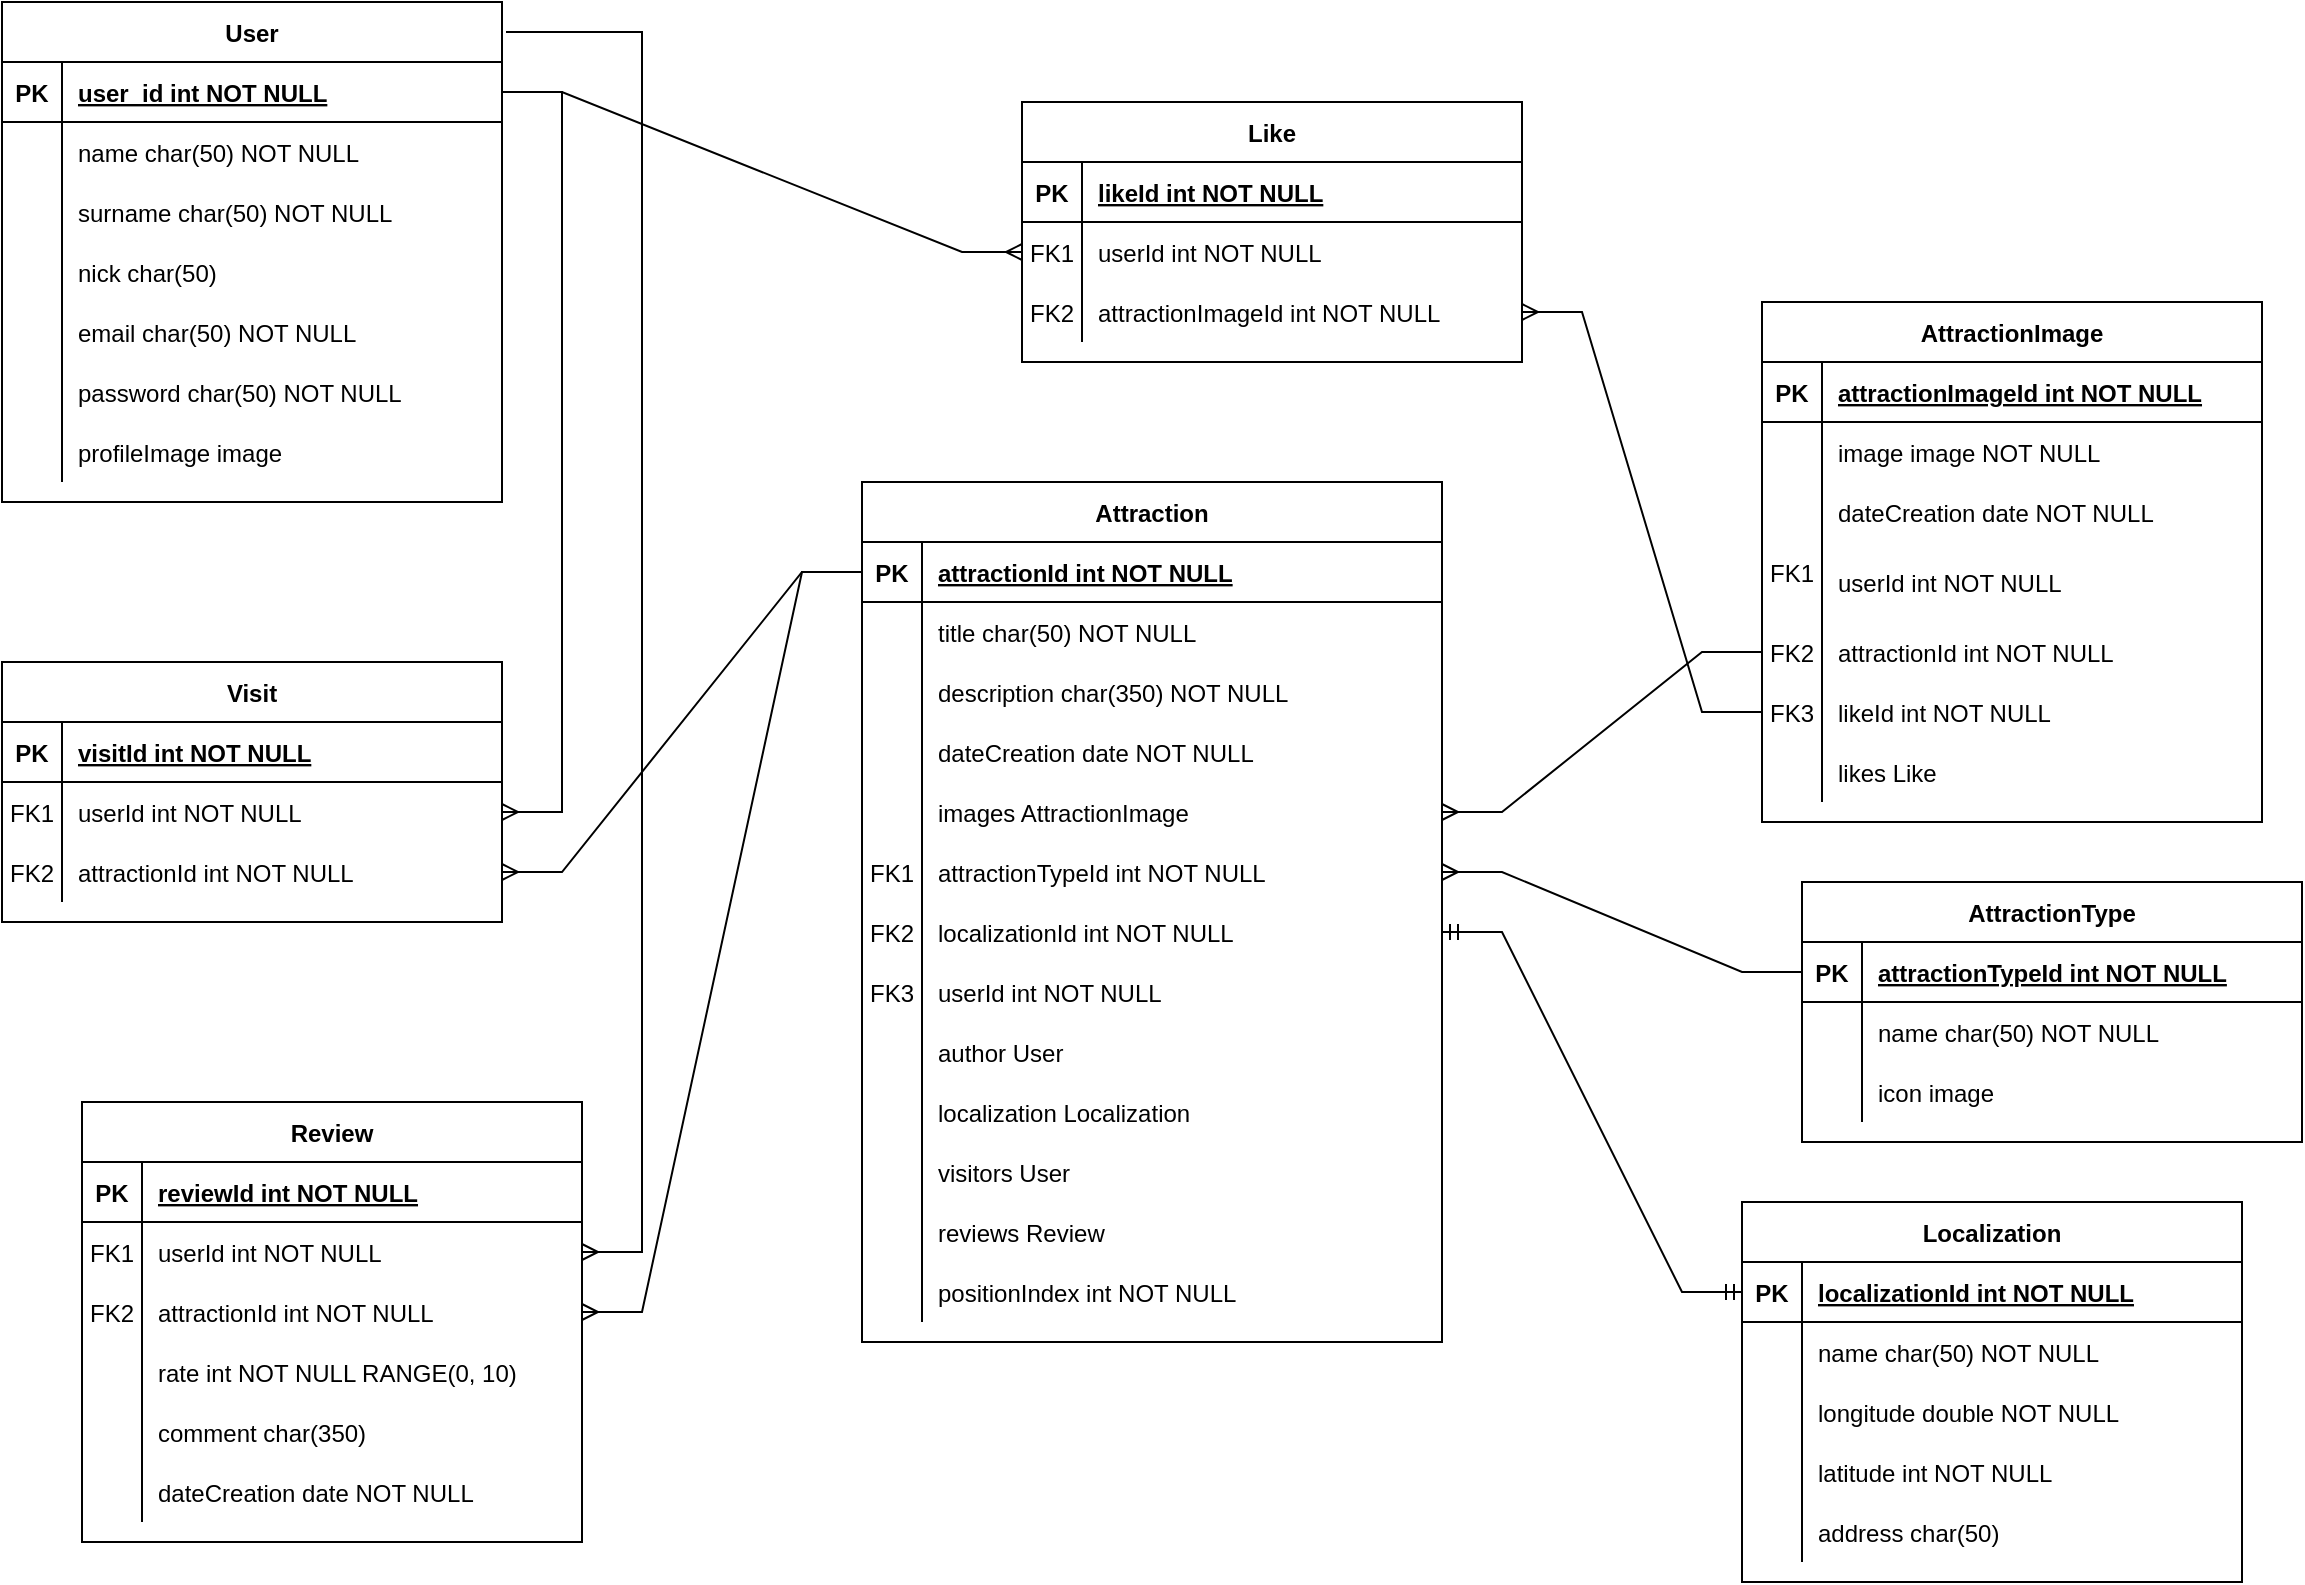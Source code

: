 <mxfile version="24.2.1" type="github">
  <diagram id="R2lEEEUBdFMjLlhIrx00" name="Page-1">
    <mxGraphModel dx="1434" dy="780" grid="1" gridSize="10" guides="1" tooltips="1" connect="1" arrows="1" fold="1" page="1" pageScale="1" pageWidth="850" pageHeight="1100" math="0" shadow="0" extFonts="Permanent Marker^https://fonts.googleapis.com/css?family=Permanent+Marker">
      <root>
        <mxCell id="0" />
        <mxCell id="1" parent="0" />
        <mxCell id="C-vyLk0tnHw3VtMMgP7b-23" value="User" style="shape=table;startSize=30;container=1;collapsible=1;childLayout=tableLayout;fixedRows=1;rowLines=0;fontStyle=1;align=center;resizeLast=1;" parent="1" vertex="1">
          <mxGeometry x="10" y="190" width="250" height="250" as="geometry" />
        </mxCell>
        <mxCell id="C-vyLk0tnHw3VtMMgP7b-24" value="" style="shape=partialRectangle;collapsible=0;dropTarget=0;pointerEvents=0;fillColor=none;points=[[0,0.5],[1,0.5]];portConstraint=eastwest;top=0;left=0;right=0;bottom=1;" parent="C-vyLk0tnHw3VtMMgP7b-23" vertex="1">
          <mxGeometry y="30" width="250" height="30" as="geometry" />
        </mxCell>
        <mxCell id="C-vyLk0tnHw3VtMMgP7b-25" value="PK" style="shape=partialRectangle;overflow=hidden;connectable=0;fillColor=none;top=0;left=0;bottom=0;right=0;fontStyle=1;" parent="C-vyLk0tnHw3VtMMgP7b-24" vertex="1">
          <mxGeometry width="30" height="30" as="geometry">
            <mxRectangle width="30" height="30" as="alternateBounds" />
          </mxGeometry>
        </mxCell>
        <mxCell id="C-vyLk0tnHw3VtMMgP7b-26" value="user_id int NOT NULL " style="shape=partialRectangle;overflow=hidden;connectable=0;fillColor=none;top=0;left=0;bottom=0;right=0;align=left;spacingLeft=6;fontStyle=5;" parent="C-vyLk0tnHw3VtMMgP7b-24" vertex="1">
          <mxGeometry x="30" width="220" height="30" as="geometry">
            <mxRectangle width="220" height="30" as="alternateBounds" />
          </mxGeometry>
        </mxCell>
        <mxCell id="C-vyLk0tnHw3VtMMgP7b-27" value="" style="shape=partialRectangle;collapsible=0;dropTarget=0;pointerEvents=0;fillColor=none;points=[[0,0.5],[1,0.5]];portConstraint=eastwest;top=0;left=0;right=0;bottom=0;" parent="C-vyLk0tnHw3VtMMgP7b-23" vertex="1">
          <mxGeometry y="60" width="250" height="30" as="geometry" />
        </mxCell>
        <mxCell id="C-vyLk0tnHw3VtMMgP7b-28" value="" style="shape=partialRectangle;overflow=hidden;connectable=0;fillColor=none;top=0;left=0;bottom=0;right=0;" parent="C-vyLk0tnHw3VtMMgP7b-27" vertex="1">
          <mxGeometry width="30" height="30" as="geometry">
            <mxRectangle width="30" height="30" as="alternateBounds" />
          </mxGeometry>
        </mxCell>
        <mxCell id="C-vyLk0tnHw3VtMMgP7b-29" value="name char(50) NOT NULL" style="shape=partialRectangle;overflow=hidden;connectable=0;fillColor=none;top=0;left=0;bottom=0;right=0;align=left;spacingLeft=6;" parent="C-vyLk0tnHw3VtMMgP7b-27" vertex="1">
          <mxGeometry x="30" width="220" height="30" as="geometry">
            <mxRectangle width="220" height="30" as="alternateBounds" />
          </mxGeometry>
        </mxCell>
        <mxCell id="S5Qpb_GkXpGsK2MRrZK_-1" value="" style="shape=partialRectangle;collapsible=0;dropTarget=0;pointerEvents=0;fillColor=none;points=[[0,0.5],[1,0.5]];portConstraint=eastwest;top=0;left=0;right=0;bottom=0;" parent="C-vyLk0tnHw3VtMMgP7b-23" vertex="1">
          <mxGeometry y="90" width="250" height="30" as="geometry" />
        </mxCell>
        <mxCell id="S5Qpb_GkXpGsK2MRrZK_-2" value="" style="shape=partialRectangle;overflow=hidden;connectable=0;fillColor=none;top=0;left=0;bottom=0;right=0;" parent="S5Qpb_GkXpGsK2MRrZK_-1" vertex="1">
          <mxGeometry width="30" height="30" as="geometry">
            <mxRectangle width="30" height="30" as="alternateBounds" />
          </mxGeometry>
        </mxCell>
        <mxCell id="S5Qpb_GkXpGsK2MRrZK_-3" value="surname char(50) NOT NULL" style="shape=partialRectangle;overflow=hidden;connectable=0;fillColor=none;top=0;left=0;bottom=0;right=0;align=left;spacingLeft=6;" parent="S5Qpb_GkXpGsK2MRrZK_-1" vertex="1">
          <mxGeometry x="30" width="220" height="30" as="geometry">
            <mxRectangle width="220" height="30" as="alternateBounds" />
          </mxGeometry>
        </mxCell>
        <mxCell id="S5Qpb_GkXpGsK2MRrZK_-4" value="" style="shape=partialRectangle;collapsible=0;dropTarget=0;pointerEvents=0;fillColor=none;points=[[0,0.5],[1,0.5]];portConstraint=eastwest;top=0;left=0;right=0;bottom=0;" parent="C-vyLk0tnHw3VtMMgP7b-23" vertex="1">
          <mxGeometry y="120" width="250" height="30" as="geometry" />
        </mxCell>
        <mxCell id="S5Qpb_GkXpGsK2MRrZK_-5" value="" style="shape=partialRectangle;overflow=hidden;connectable=0;fillColor=none;top=0;left=0;bottom=0;right=0;" parent="S5Qpb_GkXpGsK2MRrZK_-4" vertex="1">
          <mxGeometry width="30" height="30" as="geometry">
            <mxRectangle width="30" height="30" as="alternateBounds" />
          </mxGeometry>
        </mxCell>
        <mxCell id="S5Qpb_GkXpGsK2MRrZK_-6" value="nick char(50)" style="shape=partialRectangle;overflow=hidden;connectable=0;fillColor=none;top=0;left=0;bottom=0;right=0;align=left;spacingLeft=6;" parent="S5Qpb_GkXpGsK2MRrZK_-4" vertex="1">
          <mxGeometry x="30" width="220" height="30" as="geometry">
            <mxRectangle width="220" height="30" as="alternateBounds" />
          </mxGeometry>
        </mxCell>
        <mxCell id="S5Qpb_GkXpGsK2MRrZK_-7" value="" style="shape=partialRectangle;collapsible=0;dropTarget=0;pointerEvents=0;fillColor=none;points=[[0,0.5],[1,0.5]];portConstraint=eastwest;top=0;left=0;right=0;bottom=0;" parent="C-vyLk0tnHw3VtMMgP7b-23" vertex="1">
          <mxGeometry y="150" width="250" height="30" as="geometry" />
        </mxCell>
        <mxCell id="S5Qpb_GkXpGsK2MRrZK_-8" value="" style="shape=partialRectangle;overflow=hidden;connectable=0;fillColor=none;top=0;left=0;bottom=0;right=0;" parent="S5Qpb_GkXpGsK2MRrZK_-7" vertex="1">
          <mxGeometry width="30" height="30" as="geometry">
            <mxRectangle width="30" height="30" as="alternateBounds" />
          </mxGeometry>
        </mxCell>
        <mxCell id="S5Qpb_GkXpGsK2MRrZK_-9" value="email char(50) NOT NULL" style="shape=partialRectangle;overflow=hidden;connectable=0;fillColor=none;top=0;left=0;bottom=0;right=0;align=left;spacingLeft=6;" parent="S5Qpb_GkXpGsK2MRrZK_-7" vertex="1">
          <mxGeometry x="30" width="220" height="30" as="geometry">
            <mxRectangle width="220" height="30" as="alternateBounds" />
          </mxGeometry>
        </mxCell>
        <mxCell id="S5Qpb_GkXpGsK2MRrZK_-10" value="" style="shape=partialRectangle;collapsible=0;dropTarget=0;pointerEvents=0;fillColor=none;points=[[0,0.5],[1,0.5]];portConstraint=eastwest;top=0;left=0;right=0;bottom=0;" parent="C-vyLk0tnHw3VtMMgP7b-23" vertex="1">
          <mxGeometry y="180" width="250" height="30" as="geometry" />
        </mxCell>
        <mxCell id="S5Qpb_GkXpGsK2MRrZK_-11" value="" style="shape=partialRectangle;overflow=hidden;connectable=0;fillColor=none;top=0;left=0;bottom=0;right=0;" parent="S5Qpb_GkXpGsK2MRrZK_-10" vertex="1">
          <mxGeometry width="30" height="30" as="geometry">
            <mxRectangle width="30" height="30" as="alternateBounds" />
          </mxGeometry>
        </mxCell>
        <mxCell id="S5Qpb_GkXpGsK2MRrZK_-12" value="password char(50) NOT NULL" style="shape=partialRectangle;overflow=hidden;connectable=0;fillColor=none;top=0;left=0;bottom=0;right=0;align=left;spacingLeft=6;" parent="S5Qpb_GkXpGsK2MRrZK_-10" vertex="1">
          <mxGeometry x="30" width="220" height="30" as="geometry">
            <mxRectangle width="220" height="30" as="alternateBounds" />
          </mxGeometry>
        </mxCell>
        <mxCell id="xQgB6gJLf7Kcm2r4u12h-1" value="" style="shape=partialRectangle;collapsible=0;dropTarget=0;pointerEvents=0;fillColor=none;points=[[0,0.5],[1,0.5]];portConstraint=eastwest;top=0;left=0;right=0;bottom=0;" vertex="1" parent="C-vyLk0tnHw3VtMMgP7b-23">
          <mxGeometry y="210" width="250" height="30" as="geometry" />
        </mxCell>
        <mxCell id="xQgB6gJLf7Kcm2r4u12h-2" value="" style="shape=partialRectangle;overflow=hidden;connectable=0;fillColor=none;top=0;left=0;bottom=0;right=0;" vertex="1" parent="xQgB6gJLf7Kcm2r4u12h-1">
          <mxGeometry width="30" height="30" as="geometry">
            <mxRectangle width="30" height="30" as="alternateBounds" />
          </mxGeometry>
        </mxCell>
        <mxCell id="xQgB6gJLf7Kcm2r4u12h-3" value="profileImage image" style="shape=partialRectangle;overflow=hidden;connectable=0;fillColor=none;top=0;left=0;bottom=0;right=0;align=left;spacingLeft=6;" vertex="1" parent="xQgB6gJLf7Kcm2r4u12h-1">
          <mxGeometry x="30" width="220" height="30" as="geometry">
            <mxRectangle width="220" height="30" as="alternateBounds" />
          </mxGeometry>
        </mxCell>
        <mxCell id="S5Qpb_GkXpGsK2MRrZK_-19" value="Attraction" style="shape=table;startSize=30;container=1;collapsible=1;childLayout=tableLayout;fixedRows=1;rowLines=0;fontStyle=1;align=center;resizeLast=1;" parent="1" vertex="1">
          <mxGeometry x="440" y="430" width="290" height="430" as="geometry" />
        </mxCell>
        <mxCell id="S5Qpb_GkXpGsK2MRrZK_-20" value="" style="shape=partialRectangle;collapsible=0;dropTarget=0;pointerEvents=0;fillColor=none;points=[[0,0.5],[1,0.5]];portConstraint=eastwest;top=0;left=0;right=0;bottom=1;" parent="S5Qpb_GkXpGsK2MRrZK_-19" vertex="1">
          <mxGeometry y="30" width="290" height="30" as="geometry" />
        </mxCell>
        <mxCell id="S5Qpb_GkXpGsK2MRrZK_-21" value="PK" style="shape=partialRectangle;overflow=hidden;connectable=0;fillColor=none;top=0;left=0;bottom=0;right=0;fontStyle=1;" parent="S5Qpb_GkXpGsK2MRrZK_-20" vertex="1">
          <mxGeometry width="30" height="30" as="geometry">
            <mxRectangle width="30" height="30" as="alternateBounds" />
          </mxGeometry>
        </mxCell>
        <mxCell id="S5Qpb_GkXpGsK2MRrZK_-22" value="attractionId int NOT NULL " style="shape=partialRectangle;overflow=hidden;connectable=0;fillColor=none;top=0;left=0;bottom=0;right=0;align=left;spacingLeft=6;fontStyle=5;" parent="S5Qpb_GkXpGsK2MRrZK_-20" vertex="1">
          <mxGeometry x="30" width="260" height="30" as="geometry">
            <mxRectangle width="260" height="30" as="alternateBounds" />
          </mxGeometry>
        </mxCell>
        <mxCell id="S5Qpb_GkXpGsK2MRrZK_-23" value="" style="shape=partialRectangle;collapsible=0;dropTarget=0;pointerEvents=0;fillColor=none;points=[[0,0.5],[1,0.5]];portConstraint=eastwest;top=0;left=0;right=0;bottom=0;" parent="S5Qpb_GkXpGsK2MRrZK_-19" vertex="1">
          <mxGeometry y="60" width="290" height="30" as="geometry" />
        </mxCell>
        <mxCell id="S5Qpb_GkXpGsK2MRrZK_-24" value="" style="shape=partialRectangle;overflow=hidden;connectable=0;fillColor=none;top=0;left=0;bottom=0;right=0;" parent="S5Qpb_GkXpGsK2MRrZK_-23" vertex="1">
          <mxGeometry width="30" height="30" as="geometry">
            <mxRectangle width="30" height="30" as="alternateBounds" />
          </mxGeometry>
        </mxCell>
        <mxCell id="S5Qpb_GkXpGsK2MRrZK_-25" value="title char(50) NOT NULL" style="shape=partialRectangle;overflow=hidden;connectable=0;fillColor=none;top=0;left=0;bottom=0;right=0;align=left;spacingLeft=6;" parent="S5Qpb_GkXpGsK2MRrZK_-23" vertex="1">
          <mxGeometry x="30" width="260" height="30" as="geometry">
            <mxRectangle width="260" height="30" as="alternateBounds" />
          </mxGeometry>
        </mxCell>
        <mxCell id="S5Qpb_GkXpGsK2MRrZK_-26" value="" style="shape=partialRectangle;collapsible=0;dropTarget=0;pointerEvents=0;fillColor=none;points=[[0,0.5],[1,0.5]];portConstraint=eastwest;top=0;left=0;right=0;bottom=0;" parent="S5Qpb_GkXpGsK2MRrZK_-19" vertex="1">
          <mxGeometry y="90" width="290" height="30" as="geometry" />
        </mxCell>
        <mxCell id="S5Qpb_GkXpGsK2MRrZK_-27" value="" style="shape=partialRectangle;overflow=hidden;connectable=0;fillColor=none;top=0;left=0;bottom=0;right=0;" parent="S5Qpb_GkXpGsK2MRrZK_-26" vertex="1">
          <mxGeometry width="30" height="30" as="geometry">
            <mxRectangle width="30" height="30" as="alternateBounds" />
          </mxGeometry>
        </mxCell>
        <mxCell id="S5Qpb_GkXpGsK2MRrZK_-28" value="description char(350) NOT NULL" style="shape=partialRectangle;overflow=hidden;connectable=0;fillColor=none;top=0;left=0;bottom=0;right=0;align=left;spacingLeft=6;" parent="S5Qpb_GkXpGsK2MRrZK_-26" vertex="1">
          <mxGeometry x="30" width="260" height="30" as="geometry">
            <mxRectangle width="260" height="30" as="alternateBounds" />
          </mxGeometry>
        </mxCell>
        <mxCell id="S5Qpb_GkXpGsK2MRrZK_-29" value="" style="shape=partialRectangle;collapsible=0;dropTarget=0;pointerEvents=0;fillColor=none;points=[[0,0.5],[1,0.5]];portConstraint=eastwest;top=0;left=0;right=0;bottom=0;" parent="S5Qpb_GkXpGsK2MRrZK_-19" vertex="1">
          <mxGeometry y="120" width="290" height="30" as="geometry" />
        </mxCell>
        <mxCell id="S5Qpb_GkXpGsK2MRrZK_-30" value="" style="shape=partialRectangle;overflow=hidden;connectable=0;fillColor=none;top=0;left=0;bottom=0;right=0;" parent="S5Qpb_GkXpGsK2MRrZK_-29" vertex="1">
          <mxGeometry width="30" height="30" as="geometry">
            <mxRectangle width="30" height="30" as="alternateBounds" />
          </mxGeometry>
        </mxCell>
        <mxCell id="S5Qpb_GkXpGsK2MRrZK_-31" value="dateCreation date NOT NULL" style="shape=partialRectangle;overflow=hidden;connectable=0;fillColor=none;top=0;left=0;bottom=0;right=0;align=left;spacingLeft=6;" parent="S5Qpb_GkXpGsK2MRrZK_-29" vertex="1">
          <mxGeometry x="30" width="260" height="30" as="geometry">
            <mxRectangle width="260" height="30" as="alternateBounds" />
          </mxGeometry>
        </mxCell>
        <mxCell id="S5Qpb_GkXpGsK2MRrZK_-32" value="" style="shape=partialRectangle;collapsible=0;dropTarget=0;pointerEvents=0;fillColor=none;points=[[0,0.5],[1,0.5]];portConstraint=eastwest;top=0;left=0;right=0;bottom=0;" parent="S5Qpb_GkXpGsK2MRrZK_-19" vertex="1">
          <mxGeometry y="150" width="290" height="30" as="geometry" />
        </mxCell>
        <mxCell id="S5Qpb_GkXpGsK2MRrZK_-33" value="" style="shape=partialRectangle;overflow=hidden;connectable=0;fillColor=none;top=0;left=0;bottom=0;right=0;" parent="S5Qpb_GkXpGsK2MRrZK_-32" vertex="1">
          <mxGeometry width="30" height="30" as="geometry">
            <mxRectangle width="30" height="30" as="alternateBounds" />
          </mxGeometry>
        </mxCell>
        <mxCell id="S5Qpb_GkXpGsK2MRrZK_-34" value="images AttractionImage" style="shape=partialRectangle;overflow=hidden;connectable=0;fillColor=none;top=0;left=0;bottom=0;right=0;align=left;spacingLeft=6;" parent="S5Qpb_GkXpGsK2MRrZK_-32" vertex="1">
          <mxGeometry x="30" width="260" height="30" as="geometry">
            <mxRectangle width="260" height="30" as="alternateBounds" />
          </mxGeometry>
        </mxCell>
        <mxCell id="S5Qpb_GkXpGsK2MRrZK_-35" value="" style="shape=partialRectangle;collapsible=0;dropTarget=0;pointerEvents=0;fillColor=none;points=[[0,0.5],[1,0.5]];portConstraint=eastwest;top=0;left=0;right=0;bottom=0;" parent="S5Qpb_GkXpGsK2MRrZK_-19" vertex="1">
          <mxGeometry y="180" width="290" height="30" as="geometry" />
        </mxCell>
        <mxCell id="S5Qpb_GkXpGsK2MRrZK_-36" value="" style="shape=partialRectangle;overflow=hidden;connectable=0;fillColor=none;top=0;left=0;bottom=0;right=0;" parent="S5Qpb_GkXpGsK2MRrZK_-35" vertex="1">
          <mxGeometry width="30" height="30" as="geometry">
            <mxRectangle width="30" height="30" as="alternateBounds" />
          </mxGeometry>
        </mxCell>
        <mxCell id="S5Qpb_GkXpGsK2MRrZK_-37" value="attractionTypeId int NOT NULL" style="shape=partialRectangle;overflow=hidden;connectable=0;fillColor=none;top=0;left=0;bottom=0;right=0;align=left;spacingLeft=6;" parent="S5Qpb_GkXpGsK2MRrZK_-35" vertex="1">
          <mxGeometry x="30" width="260" height="30" as="geometry">
            <mxRectangle width="260" height="30" as="alternateBounds" />
          </mxGeometry>
        </mxCell>
        <mxCell id="S5Qpb_GkXpGsK2MRrZK_-38" value="" style="shape=partialRectangle;collapsible=0;dropTarget=0;pointerEvents=0;fillColor=none;points=[[0,0.5],[1,0.5]];portConstraint=eastwest;top=0;left=0;right=0;bottom=0;" parent="S5Qpb_GkXpGsK2MRrZK_-19" vertex="1">
          <mxGeometry y="210" width="290" height="30" as="geometry" />
        </mxCell>
        <mxCell id="S5Qpb_GkXpGsK2MRrZK_-39" value="" style="shape=partialRectangle;overflow=hidden;connectable=0;fillColor=none;top=0;left=0;bottom=0;right=0;" parent="S5Qpb_GkXpGsK2MRrZK_-38" vertex="1">
          <mxGeometry width="30" height="30" as="geometry">
            <mxRectangle width="30" height="30" as="alternateBounds" />
          </mxGeometry>
        </mxCell>
        <mxCell id="S5Qpb_GkXpGsK2MRrZK_-40" value="localizationId int NOT NULL" style="shape=partialRectangle;overflow=hidden;connectable=0;fillColor=none;top=0;left=0;bottom=0;right=0;align=left;spacingLeft=6;" parent="S5Qpb_GkXpGsK2MRrZK_-38" vertex="1">
          <mxGeometry x="30" width="260" height="30" as="geometry">
            <mxRectangle width="260" height="30" as="alternateBounds" />
          </mxGeometry>
        </mxCell>
        <mxCell id="S5Qpb_GkXpGsK2MRrZK_-41" value="" style="shape=partialRectangle;collapsible=0;dropTarget=0;pointerEvents=0;fillColor=none;points=[[0,0.5],[1,0.5]];portConstraint=eastwest;top=0;left=0;right=0;bottom=0;" parent="S5Qpb_GkXpGsK2MRrZK_-19" vertex="1">
          <mxGeometry y="240" width="290" height="30" as="geometry" />
        </mxCell>
        <mxCell id="S5Qpb_GkXpGsK2MRrZK_-42" value="" style="shape=partialRectangle;overflow=hidden;connectable=0;fillColor=none;top=0;left=0;bottom=0;right=0;" parent="S5Qpb_GkXpGsK2MRrZK_-41" vertex="1">
          <mxGeometry width="30" height="30" as="geometry">
            <mxRectangle width="30" height="30" as="alternateBounds" />
          </mxGeometry>
        </mxCell>
        <mxCell id="S5Qpb_GkXpGsK2MRrZK_-43" value="userId int NOT NULL" style="shape=partialRectangle;overflow=hidden;connectable=0;fillColor=none;top=0;left=0;bottom=0;right=0;align=left;spacingLeft=6;" parent="S5Qpb_GkXpGsK2MRrZK_-41" vertex="1">
          <mxGeometry x="30" width="260" height="30" as="geometry">
            <mxRectangle width="260" height="30" as="alternateBounds" />
          </mxGeometry>
        </mxCell>
        <mxCell id="xQgB6gJLf7Kcm2r4u12h-67" value="" style="shape=partialRectangle;collapsible=0;dropTarget=0;pointerEvents=0;fillColor=none;points=[[0,0.5],[1,0.5]];portConstraint=eastwest;top=0;left=0;right=0;bottom=0;" vertex="1" parent="S5Qpb_GkXpGsK2MRrZK_-19">
          <mxGeometry y="270" width="290" height="30" as="geometry" />
        </mxCell>
        <mxCell id="xQgB6gJLf7Kcm2r4u12h-68" value="" style="shape=partialRectangle;overflow=hidden;connectable=0;fillColor=none;top=0;left=0;bottom=0;right=0;" vertex="1" parent="xQgB6gJLf7Kcm2r4u12h-67">
          <mxGeometry width="30" height="30" as="geometry">
            <mxRectangle width="30" height="30" as="alternateBounds" />
          </mxGeometry>
        </mxCell>
        <mxCell id="xQgB6gJLf7Kcm2r4u12h-69" value="author User" style="shape=partialRectangle;overflow=hidden;connectable=0;fillColor=none;top=0;left=0;bottom=0;right=0;align=left;spacingLeft=6;" vertex="1" parent="xQgB6gJLf7Kcm2r4u12h-67">
          <mxGeometry x="30" width="260" height="30" as="geometry">
            <mxRectangle width="260" height="30" as="alternateBounds" />
          </mxGeometry>
        </mxCell>
        <mxCell id="xQgB6gJLf7Kcm2r4u12h-70" value="" style="shape=partialRectangle;collapsible=0;dropTarget=0;pointerEvents=0;fillColor=none;points=[[0,0.5],[1,0.5]];portConstraint=eastwest;top=0;left=0;right=0;bottom=0;" vertex="1" parent="S5Qpb_GkXpGsK2MRrZK_-19">
          <mxGeometry y="300" width="290" height="30" as="geometry" />
        </mxCell>
        <mxCell id="xQgB6gJLf7Kcm2r4u12h-71" value="" style="shape=partialRectangle;overflow=hidden;connectable=0;fillColor=none;top=0;left=0;bottom=0;right=0;" vertex="1" parent="xQgB6gJLf7Kcm2r4u12h-70">
          <mxGeometry width="30" height="30" as="geometry">
            <mxRectangle width="30" height="30" as="alternateBounds" />
          </mxGeometry>
        </mxCell>
        <mxCell id="xQgB6gJLf7Kcm2r4u12h-72" value="localization Localization" style="shape=partialRectangle;overflow=hidden;connectable=0;fillColor=none;top=0;left=0;bottom=0;right=0;align=left;spacingLeft=6;" vertex="1" parent="xQgB6gJLf7Kcm2r4u12h-70">
          <mxGeometry x="30" width="260" height="30" as="geometry">
            <mxRectangle width="260" height="30" as="alternateBounds" />
          </mxGeometry>
        </mxCell>
        <mxCell id="xQgB6gJLf7Kcm2r4u12h-73" value="" style="shape=partialRectangle;collapsible=0;dropTarget=0;pointerEvents=0;fillColor=none;points=[[0,0.5],[1,0.5]];portConstraint=eastwest;top=0;left=0;right=0;bottom=0;" vertex="1" parent="S5Qpb_GkXpGsK2MRrZK_-19">
          <mxGeometry y="330" width="290" height="30" as="geometry" />
        </mxCell>
        <mxCell id="xQgB6gJLf7Kcm2r4u12h-74" value="" style="shape=partialRectangle;overflow=hidden;connectable=0;fillColor=none;top=0;left=0;bottom=0;right=0;" vertex="1" parent="xQgB6gJLf7Kcm2r4u12h-73">
          <mxGeometry width="30" height="30" as="geometry">
            <mxRectangle width="30" height="30" as="alternateBounds" />
          </mxGeometry>
        </mxCell>
        <mxCell id="xQgB6gJLf7Kcm2r4u12h-75" value="visitors User" style="shape=partialRectangle;overflow=hidden;connectable=0;fillColor=none;top=0;left=0;bottom=0;right=0;align=left;spacingLeft=6;" vertex="1" parent="xQgB6gJLf7Kcm2r4u12h-73">
          <mxGeometry x="30" width="260" height="30" as="geometry">
            <mxRectangle width="260" height="30" as="alternateBounds" />
          </mxGeometry>
        </mxCell>
        <mxCell id="xQgB6gJLf7Kcm2r4u12h-76" value="" style="shape=partialRectangle;collapsible=0;dropTarget=0;pointerEvents=0;fillColor=none;points=[[0,0.5],[1,0.5]];portConstraint=eastwest;top=0;left=0;right=0;bottom=0;" vertex="1" parent="S5Qpb_GkXpGsK2MRrZK_-19">
          <mxGeometry y="360" width="290" height="30" as="geometry" />
        </mxCell>
        <mxCell id="xQgB6gJLf7Kcm2r4u12h-77" value="" style="shape=partialRectangle;overflow=hidden;connectable=0;fillColor=none;top=0;left=0;bottom=0;right=0;" vertex="1" parent="xQgB6gJLf7Kcm2r4u12h-76">
          <mxGeometry width="30" height="30" as="geometry">
            <mxRectangle width="30" height="30" as="alternateBounds" />
          </mxGeometry>
        </mxCell>
        <mxCell id="xQgB6gJLf7Kcm2r4u12h-78" value="reviews Review" style="shape=partialRectangle;overflow=hidden;connectable=0;fillColor=none;top=0;left=0;bottom=0;right=0;align=left;spacingLeft=6;" vertex="1" parent="xQgB6gJLf7Kcm2r4u12h-76">
          <mxGeometry x="30" width="260" height="30" as="geometry">
            <mxRectangle width="260" height="30" as="alternateBounds" />
          </mxGeometry>
        </mxCell>
        <mxCell id="xQgB6gJLf7Kcm2r4u12h-79" value="" style="shape=partialRectangle;collapsible=0;dropTarget=0;pointerEvents=0;fillColor=none;points=[[0,0.5],[1,0.5]];portConstraint=eastwest;top=0;left=0;right=0;bottom=0;" vertex="1" parent="S5Qpb_GkXpGsK2MRrZK_-19">
          <mxGeometry y="390" width="290" height="30" as="geometry" />
        </mxCell>
        <mxCell id="xQgB6gJLf7Kcm2r4u12h-80" value="" style="shape=partialRectangle;overflow=hidden;connectable=0;fillColor=none;top=0;left=0;bottom=0;right=0;" vertex="1" parent="xQgB6gJLf7Kcm2r4u12h-79">
          <mxGeometry width="30" height="30" as="geometry">
            <mxRectangle width="30" height="30" as="alternateBounds" />
          </mxGeometry>
        </mxCell>
        <mxCell id="xQgB6gJLf7Kcm2r4u12h-81" value="positionIndex int NOT NULL" style="shape=partialRectangle;overflow=hidden;connectable=0;fillColor=none;top=0;left=0;bottom=0;right=0;align=left;spacingLeft=6;" vertex="1" parent="xQgB6gJLf7Kcm2r4u12h-79">
          <mxGeometry x="30" width="260" height="30" as="geometry">
            <mxRectangle width="260" height="30" as="alternateBounds" />
          </mxGeometry>
        </mxCell>
        <mxCell id="S5Qpb_GkXpGsK2MRrZK_-45" value="Localization" style="shape=table;startSize=30;container=1;collapsible=1;childLayout=tableLayout;fixedRows=1;rowLines=0;fontStyle=1;align=center;resizeLast=1;" parent="1" vertex="1">
          <mxGeometry x="880" y="790" width="250" height="190" as="geometry" />
        </mxCell>
        <mxCell id="S5Qpb_GkXpGsK2MRrZK_-46" value="" style="shape=partialRectangle;collapsible=0;dropTarget=0;pointerEvents=0;fillColor=none;points=[[0,0.5],[1,0.5]];portConstraint=eastwest;top=0;left=0;right=0;bottom=1;" parent="S5Qpb_GkXpGsK2MRrZK_-45" vertex="1">
          <mxGeometry y="30" width="250" height="30" as="geometry" />
        </mxCell>
        <mxCell id="S5Qpb_GkXpGsK2MRrZK_-47" value="PK" style="shape=partialRectangle;overflow=hidden;connectable=0;fillColor=none;top=0;left=0;bottom=0;right=0;fontStyle=1;" parent="S5Qpb_GkXpGsK2MRrZK_-46" vertex="1">
          <mxGeometry width="30" height="30" as="geometry">
            <mxRectangle width="30" height="30" as="alternateBounds" />
          </mxGeometry>
        </mxCell>
        <mxCell id="S5Qpb_GkXpGsK2MRrZK_-48" value="localizationId int NOT NULL " style="shape=partialRectangle;overflow=hidden;connectable=0;fillColor=none;top=0;left=0;bottom=0;right=0;align=left;spacingLeft=6;fontStyle=5;" parent="S5Qpb_GkXpGsK2MRrZK_-46" vertex="1">
          <mxGeometry x="30" width="220" height="30" as="geometry">
            <mxRectangle width="220" height="30" as="alternateBounds" />
          </mxGeometry>
        </mxCell>
        <mxCell id="S5Qpb_GkXpGsK2MRrZK_-49" value="" style="shape=partialRectangle;collapsible=0;dropTarget=0;pointerEvents=0;fillColor=none;points=[[0,0.5],[1,0.5]];portConstraint=eastwest;top=0;left=0;right=0;bottom=0;" parent="S5Qpb_GkXpGsK2MRrZK_-45" vertex="1">
          <mxGeometry y="60" width="250" height="30" as="geometry" />
        </mxCell>
        <mxCell id="S5Qpb_GkXpGsK2MRrZK_-50" value="" style="shape=partialRectangle;overflow=hidden;connectable=0;fillColor=none;top=0;left=0;bottom=0;right=0;" parent="S5Qpb_GkXpGsK2MRrZK_-49" vertex="1">
          <mxGeometry width="30" height="30" as="geometry">
            <mxRectangle width="30" height="30" as="alternateBounds" />
          </mxGeometry>
        </mxCell>
        <mxCell id="S5Qpb_GkXpGsK2MRrZK_-51" value="name char(50) NOT NULL" style="shape=partialRectangle;overflow=hidden;connectable=0;fillColor=none;top=0;left=0;bottom=0;right=0;align=left;spacingLeft=6;" parent="S5Qpb_GkXpGsK2MRrZK_-49" vertex="1">
          <mxGeometry x="30" width="220" height="30" as="geometry">
            <mxRectangle width="220" height="30" as="alternateBounds" />
          </mxGeometry>
        </mxCell>
        <mxCell id="S5Qpb_GkXpGsK2MRrZK_-55" value="" style="shape=partialRectangle;collapsible=0;dropTarget=0;pointerEvents=0;fillColor=none;points=[[0,0.5],[1,0.5]];portConstraint=eastwest;top=0;left=0;right=0;bottom=0;" parent="S5Qpb_GkXpGsK2MRrZK_-45" vertex="1">
          <mxGeometry y="90" width="250" height="30" as="geometry" />
        </mxCell>
        <mxCell id="S5Qpb_GkXpGsK2MRrZK_-56" value="" style="shape=partialRectangle;overflow=hidden;connectable=0;fillColor=none;top=0;left=0;bottom=0;right=0;" parent="S5Qpb_GkXpGsK2MRrZK_-55" vertex="1">
          <mxGeometry width="30" height="30" as="geometry">
            <mxRectangle width="30" height="30" as="alternateBounds" />
          </mxGeometry>
        </mxCell>
        <mxCell id="S5Qpb_GkXpGsK2MRrZK_-57" value="longitude double NOT NULL" style="shape=partialRectangle;overflow=hidden;connectable=0;fillColor=none;top=0;left=0;bottom=0;right=0;align=left;spacingLeft=6;" parent="S5Qpb_GkXpGsK2MRrZK_-55" vertex="1">
          <mxGeometry x="30" width="220" height="30" as="geometry">
            <mxRectangle width="220" height="30" as="alternateBounds" />
          </mxGeometry>
        </mxCell>
        <mxCell id="S5Qpb_GkXpGsK2MRrZK_-58" value="" style="shape=partialRectangle;collapsible=0;dropTarget=0;pointerEvents=0;fillColor=none;points=[[0,0.5],[1,0.5]];portConstraint=eastwest;top=0;left=0;right=0;bottom=0;" parent="S5Qpb_GkXpGsK2MRrZK_-45" vertex="1">
          <mxGeometry y="120" width="250" height="30" as="geometry" />
        </mxCell>
        <mxCell id="S5Qpb_GkXpGsK2MRrZK_-59" value="" style="shape=partialRectangle;overflow=hidden;connectable=0;fillColor=none;top=0;left=0;bottom=0;right=0;" parent="S5Qpb_GkXpGsK2MRrZK_-58" vertex="1">
          <mxGeometry width="30" height="30" as="geometry">
            <mxRectangle width="30" height="30" as="alternateBounds" />
          </mxGeometry>
        </mxCell>
        <mxCell id="S5Qpb_GkXpGsK2MRrZK_-60" value="latitude int NOT NULL" style="shape=partialRectangle;overflow=hidden;connectable=0;fillColor=none;top=0;left=0;bottom=0;right=0;align=left;spacingLeft=6;" parent="S5Qpb_GkXpGsK2MRrZK_-58" vertex="1">
          <mxGeometry x="30" width="220" height="30" as="geometry">
            <mxRectangle width="220" height="30" as="alternateBounds" />
          </mxGeometry>
        </mxCell>
        <mxCell id="xQgB6gJLf7Kcm2r4u12h-4" value="" style="shape=partialRectangle;collapsible=0;dropTarget=0;pointerEvents=0;fillColor=none;points=[[0,0.5],[1,0.5]];portConstraint=eastwest;top=0;left=0;right=0;bottom=0;" vertex="1" parent="S5Qpb_GkXpGsK2MRrZK_-45">
          <mxGeometry y="150" width="250" height="30" as="geometry" />
        </mxCell>
        <mxCell id="xQgB6gJLf7Kcm2r4u12h-5" value="" style="shape=partialRectangle;overflow=hidden;connectable=0;fillColor=none;top=0;left=0;bottom=0;right=0;" vertex="1" parent="xQgB6gJLf7Kcm2r4u12h-4">
          <mxGeometry width="30" height="30" as="geometry">
            <mxRectangle width="30" height="30" as="alternateBounds" />
          </mxGeometry>
        </mxCell>
        <mxCell id="xQgB6gJLf7Kcm2r4u12h-6" value="address char(50)" style="shape=partialRectangle;overflow=hidden;connectable=0;fillColor=none;top=0;left=0;bottom=0;right=0;align=left;spacingLeft=6;" vertex="1" parent="xQgB6gJLf7Kcm2r4u12h-4">
          <mxGeometry x="30" width="220" height="30" as="geometry">
            <mxRectangle width="220" height="30" as="alternateBounds" />
          </mxGeometry>
        </mxCell>
        <mxCell id="S5Qpb_GkXpGsK2MRrZK_-61" value="Visit" style="shape=table;startSize=30;container=1;collapsible=1;childLayout=tableLayout;fixedRows=1;rowLines=0;fontStyle=1;align=center;resizeLast=1;" parent="1" vertex="1">
          <mxGeometry x="10" y="520" width="250" height="130" as="geometry" />
        </mxCell>
        <mxCell id="S5Qpb_GkXpGsK2MRrZK_-62" value="" style="shape=partialRectangle;collapsible=0;dropTarget=0;pointerEvents=0;fillColor=none;points=[[0,0.5],[1,0.5]];portConstraint=eastwest;top=0;left=0;right=0;bottom=1;" parent="S5Qpb_GkXpGsK2MRrZK_-61" vertex="1">
          <mxGeometry y="30" width="250" height="30" as="geometry" />
        </mxCell>
        <mxCell id="S5Qpb_GkXpGsK2MRrZK_-63" value="PK" style="shape=partialRectangle;overflow=hidden;connectable=0;fillColor=none;top=0;left=0;bottom=0;right=0;fontStyle=1;" parent="S5Qpb_GkXpGsK2MRrZK_-62" vertex="1">
          <mxGeometry width="30" height="30" as="geometry">
            <mxRectangle width="30" height="30" as="alternateBounds" />
          </mxGeometry>
        </mxCell>
        <mxCell id="S5Qpb_GkXpGsK2MRrZK_-64" value="visitId int NOT NULL " style="shape=partialRectangle;overflow=hidden;connectable=0;fillColor=none;top=0;left=0;bottom=0;right=0;align=left;spacingLeft=6;fontStyle=5;" parent="S5Qpb_GkXpGsK2MRrZK_-62" vertex="1">
          <mxGeometry x="30" width="220" height="30" as="geometry">
            <mxRectangle width="220" height="30" as="alternateBounds" />
          </mxGeometry>
        </mxCell>
        <mxCell id="S5Qpb_GkXpGsK2MRrZK_-65" value="" style="shape=partialRectangle;collapsible=0;dropTarget=0;pointerEvents=0;fillColor=none;points=[[0,0.5],[1,0.5]];portConstraint=eastwest;top=0;left=0;right=0;bottom=0;" parent="S5Qpb_GkXpGsK2MRrZK_-61" vertex="1">
          <mxGeometry y="60" width="250" height="30" as="geometry" />
        </mxCell>
        <mxCell id="S5Qpb_GkXpGsK2MRrZK_-66" value="FK1" style="shape=partialRectangle;overflow=hidden;connectable=0;fillColor=none;top=0;left=0;bottom=0;right=0;" parent="S5Qpb_GkXpGsK2MRrZK_-65" vertex="1">
          <mxGeometry width="30" height="30" as="geometry">
            <mxRectangle width="30" height="30" as="alternateBounds" />
          </mxGeometry>
        </mxCell>
        <mxCell id="S5Qpb_GkXpGsK2MRrZK_-67" value="userId int NOT NULL" style="shape=partialRectangle;overflow=hidden;connectable=0;fillColor=none;top=0;left=0;bottom=0;right=0;align=left;spacingLeft=6;" parent="S5Qpb_GkXpGsK2MRrZK_-65" vertex="1">
          <mxGeometry x="30" width="220" height="30" as="geometry">
            <mxRectangle width="220" height="30" as="alternateBounds" />
          </mxGeometry>
        </mxCell>
        <mxCell id="S5Qpb_GkXpGsK2MRrZK_-74" value="" style="shape=partialRectangle;collapsible=0;dropTarget=0;pointerEvents=0;fillColor=none;points=[[0,0.5],[1,0.5]];portConstraint=eastwest;top=0;left=0;right=0;bottom=0;" parent="S5Qpb_GkXpGsK2MRrZK_-61" vertex="1">
          <mxGeometry y="90" width="250" height="30" as="geometry" />
        </mxCell>
        <mxCell id="S5Qpb_GkXpGsK2MRrZK_-75" value="FK2" style="shape=partialRectangle;overflow=hidden;connectable=0;fillColor=none;top=0;left=0;bottom=0;right=0;" parent="S5Qpb_GkXpGsK2MRrZK_-74" vertex="1">
          <mxGeometry width="30" height="30" as="geometry">
            <mxRectangle width="30" height="30" as="alternateBounds" />
          </mxGeometry>
        </mxCell>
        <mxCell id="S5Qpb_GkXpGsK2MRrZK_-76" value="attractionId int NOT NULL" style="shape=partialRectangle;overflow=hidden;connectable=0;fillColor=none;top=0;left=0;bottom=0;right=0;align=left;spacingLeft=6;" parent="S5Qpb_GkXpGsK2MRrZK_-74" vertex="1">
          <mxGeometry x="30" width="220" height="30" as="geometry">
            <mxRectangle width="220" height="30" as="alternateBounds" />
          </mxGeometry>
        </mxCell>
        <mxCell id="S5Qpb_GkXpGsK2MRrZK_-77" value="" style="edgeStyle=entityRelationEdgeStyle;fontSize=12;html=1;endArrow=ERmany;rounded=0;entryX=1;entryY=0.5;entryDx=0;entryDy=0;exitX=0;exitY=0.5;exitDx=0;exitDy=0;" parent="1" source="S5Qpb_GkXpGsK2MRrZK_-20" target="S5Qpb_GkXpGsK2MRrZK_-74" edge="1">
          <mxGeometry width="100" height="100" relative="1" as="geometry">
            <mxPoint x="450" y="490" as="sourcePoint" />
            <mxPoint x="430" y="390" as="targetPoint" />
            <Array as="points">
              <mxPoint x="460" y="440" />
            </Array>
          </mxGeometry>
        </mxCell>
        <mxCell id="S5Qpb_GkXpGsK2MRrZK_-80" value="" style="edgeStyle=entityRelationEdgeStyle;fontSize=12;html=1;endArrow=ERmany;rounded=0;exitX=1;exitY=0.5;exitDx=0;exitDy=0;entryX=1;entryY=0.5;entryDx=0;entryDy=0;" parent="1" source="C-vyLk0tnHw3VtMMgP7b-24" target="S5Qpb_GkXpGsK2MRrZK_-65" edge="1">
          <mxGeometry width="100" height="100" relative="1" as="geometry">
            <mxPoint x="290" y="560" as="sourcePoint" />
            <mxPoint x="360" y="398" as="targetPoint" />
            <Array as="points">
              <mxPoint x="320" y="240" />
              <mxPoint x="280" y="480" />
              <mxPoint x="360" y="320" />
              <mxPoint x="350" y="440" />
              <mxPoint x="300" y="460" />
            </Array>
          </mxGeometry>
        </mxCell>
        <mxCell id="S5Qpb_GkXpGsK2MRrZK_-81" value="FK2" style="shape=partialRectangle;overflow=hidden;connectable=0;fillColor=none;top=0;left=0;bottom=0;right=0;container=0;" parent="1" vertex="1">
          <mxGeometry x="440" y="640" width="30" height="30" as="geometry">
            <mxRectangle width="30" height="30" as="alternateBounds" />
          </mxGeometry>
        </mxCell>
        <mxCell id="xQgB6gJLf7Kcm2r4u12h-7" value="AttractionType" style="shape=table;startSize=30;container=1;collapsible=1;childLayout=tableLayout;fixedRows=1;rowLines=0;fontStyle=1;align=center;resizeLast=1;" vertex="1" parent="1">
          <mxGeometry x="910" y="630" width="250" height="130" as="geometry" />
        </mxCell>
        <mxCell id="xQgB6gJLf7Kcm2r4u12h-8" value="" style="shape=partialRectangle;collapsible=0;dropTarget=0;pointerEvents=0;fillColor=none;points=[[0,0.5],[1,0.5]];portConstraint=eastwest;top=0;left=0;right=0;bottom=1;" vertex="1" parent="xQgB6gJLf7Kcm2r4u12h-7">
          <mxGeometry y="30" width="250" height="30" as="geometry" />
        </mxCell>
        <mxCell id="xQgB6gJLf7Kcm2r4u12h-9" value="PK" style="shape=partialRectangle;overflow=hidden;connectable=0;fillColor=none;top=0;left=0;bottom=0;right=0;fontStyle=1;" vertex="1" parent="xQgB6gJLf7Kcm2r4u12h-8">
          <mxGeometry width="30" height="30" as="geometry">
            <mxRectangle width="30" height="30" as="alternateBounds" />
          </mxGeometry>
        </mxCell>
        <mxCell id="xQgB6gJLf7Kcm2r4u12h-10" value="attractionTypeId int NOT NULL " style="shape=partialRectangle;overflow=hidden;connectable=0;fillColor=none;top=0;left=0;bottom=0;right=0;align=left;spacingLeft=6;fontStyle=5;" vertex="1" parent="xQgB6gJLf7Kcm2r4u12h-8">
          <mxGeometry x="30" width="220" height="30" as="geometry">
            <mxRectangle width="220" height="30" as="alternateBounds" />
          </mxGeometry>
        </mxCell>
        <mxCell id="xQgB6gJLf7Kcm2r4u12h-11" value="" style="shape=partialRectangle;collapsible=0;dropTarget=0;pointerEvents=0;fillColor=none;points=[[0,0.5],[1,0.5]];portConstraint=eastwest;top=0;left=0;right=0;bottom=0;" vertex="1" parent="xQgB6gJLf7Kcm2r4u12h-7">
          <mxGeometry y="60" width="250" height="30" as="geometry" />
        </mxCell>
        <mxCell id="xQgB6gJLf7Kcm2r4u12h-12" value="" style="shape=partialRectangle;overflow=hidden;connectable=0;fillColor=none;top=0;left=0;bottom=0;right=0;" vertex="1" parent="xQgB6gJLf7Kcm2r4u12h-11">
          <mxGeometry width="30" height="30" as="geometry">
            <mxRectangle width="30" height="30" as="alternateBounds" />
          </mxGeometry>
        </mxCell>
        <mxCell id="xQgB6gJLf7Kcm2r4u12h-13" value="name char(50) NOT NULL" style="shape=partialRectangle;overflow=hidden;connectable=0;fillColor=none;top=0;left=0;bottom=0;right=0;align=left;spacingLeft=6;" vertex="1" parent="xQgB6gJLf7Kcm2r4u12h-11">
          <mxGeometry x="30" width="220" height="30" as="geometry">
            <mxRectangle width="220" height="30" as="alternateBounds" />
          </mxGeometry>
        </mxCell>
        <mxCell id="xQgB6gJLf7Kcm2r4u12h-14" value="" style="shape=partialRectangle;collapsible=0;dropTarget=0;pointerEvents=0;fillColor=none;points=[[0,0.5],[1,0.5]];portConstraint=eastwest;top=0;left=0;right=0;bottom=0;" vertex="1" parent="xQgB6gJLf7Kcm2r4u12h-7">
          <mxGeometry y="90" width="250" height="30" as="geometry" />
        </mxCell>
        <mxCell id="xQgB6gJLf7Kcm2r4u12h-15" value="" style="shape=partialRectangle;overflow=hidden;connectable=0;fillColor=none;top=0;left=0;bottom=0;right=0;" vertex="1" parent="xQgB6gJLf7Kcm2r4u12h-14">
          <mxGeometry width="30" height="30" as="geometry">
            <mxRectangle width="30" height="30" as="alternateBounds" />
          </mxGeometry>
        </mxCell>
        <mxCell id="xQgB6gJLf7Kcm2r4u12h-16" value="icon image" style="shape=partialRectangle;overflow=hidden;connectable=0;fillColor=none;top=0;left=0;bottom=0;right=0;align=left;spacingLeft=6;" vertex="1" parent="xQgB6gJLf7Kcm2r4u12h-14">
          <mxGeometry x="30" width="220" height="30" as="geometry">
            <mxRectangle width="220" height="30" as="alternateBounds" />
          </mxGeometry>
        </mxCell>
        <mxCell id="xQgB6gJLf7Kcm2r4u12h-23" value="FK1" style="shape=partialRectangle;overflow=hidden;connectable=0;fillColor=none;top=0;left=0;bottom=0;right=0;container=0;" vertex="1" parent="1">
          <mxGeometry x="440" y="610" width="30" height="30" as="geometry">
            <mxRectangle width="30" height="30" as="alternateBounds" />
          </mxGeometry>
        </mxCell>
        <mxCell id="xQgB6gJLf7Kcm2r4u12h-24" value="" style="edgeStyle=entityRelationEdgeStyle;fontSize=12;html=1;endArrow=ERmandOne;startArrow=ERmandOne;rounded=0;entryX=1;entryY=0.5;entryDx=0;entryDy=0;exitX=0;exitY=0.5;exitDx=0;exitDy=0;" edge="1" parent="1" source="S5Qpb_GkXpGsK2MRrZK_-46" target="S5Qpb_GkXpGsK2MRrZK_-38">
          <mxGeometry width="100" height="100" relative="1" as="geometry">
            <mxPoint x="480" y="550" as="sourcePoint" />
            <mxPoint x="720" y="570" as="targetPoint" />
          </mxGeometry>
        </mxCell>
        <mxCell id="xQgB6gJLf7Kcm2r4u12h-25" value="" style="edgeStyle=entityRelationEdgeStyle;fontSize=12;html=1;endArrow=ERmany;rounded=0;entryX=1;entryY=0.5;entryDx=0;entryDy=0;exitX=0;exitY=0.5;exitDx=0;exitDy=0;" edge="1" parent="1" source="xQgB6gJLf7Kcm2r4u12h-8" target="S5Qpb_GkXpGsK2MRrZK_-35">
          <mxGeometry width="100" height="100" relative="1" as="geometry">
            <mxPoint x="480" y="550" as="sourcePoint" />
            <mxPoint x="790" y="480" as="targetPoint" />
          </mxGeometry>
        </mxCell>
        <mxCell id="xQgB6gJLf7Kcm2r4u12h-26" value="Review" style="shape=table;startSize=30;container=1;collapsible=1;childLayout=tableLayout;fixedRows=1;rowLines=0;fontStyle=1;align=center;resizeLast=1;" vertex="1" parent="1">
          <mxGeometry x="50" y="740" width="250" height="220" as="geometry" />
        </mxCell>
        <mxCell id="xQgB6gJLf7Kcm2r4u12h-27" value="" style="shape=partialRectangle;collapsible=0;dropTarget=0;pointerEvents=0;fillColor=none;points=[[0,0.5],[1,0.5]];portConstraint=eastwest;top=0;left=0;right=0;bottom=1;" vertex="1" parent="xQgB6gJLf7Kcm2r4u12h-26">
          <mxGeometry y="30" width="250" height="30" as="geometry" />
        </mxCell>
        <mxCell id="xQgB6gJLf7Kcm2r4u12h-28" value="PK" style="shape=partialRectangle;overflow=hidden;connectable=0;fillColor=none;top=0;left=0;bottom=0;right=0;fontStyle=1;" vertex="1" parent="xQgB6gJLf7Kcm2r4u12h-27">
          <mxGeometry width="30" height="30" as="geometry">
            <mxRectangle width="30" height="30" as="alternateBounds" />
          </mxGeometry>
        </mxCell>
        <mxCell id="xQgB6gJLf7Kcm2r4u12h-29" value="reviewId int NOT NULL " style="shape=partialRectangle;overflow=hidden;connectable=0;fillColor=none;top=0;left=0;bottom=0;right=0;align=left;spacingLeft=6;fontStyle=5;" vertex="1" parent="xQgB6gJLf7Kcm2r4u12h-27">
          <mxGeometry x="30" width="220" height="30" as="geometry">
            <mxRectangle width="220" height="30" as="alternateBounds" />
          </mxGeometry>
        </mxCell>
        <mxCell id="xQgB6gJLf7Kcm2r4u12h-30" value="" style="shape=partialRectangle;collapsible=0;dropTarget=0;pointerEvents=0;fillColor=none;points=[[0,0.5],[1,0.5]];portConstraint=eastwest;top=0;left=0;right=0;bottom=0;" vertex="1" parent="xQgB6gJLf7Kcm2r4u12h-26">
          <mxGeometry y="60" width="250" height="30" as="geometry" />
        </mxCell>
        <mxCell id="xQgB6gJLf7Kcm2r4u12h-31" value="FK1" style="shape=partialRectangle;overflow=hidden;connectable=0;fillColor=none;top=0;left=0;bottom=0;right=0;" vertex="1" parent="xQgB6gJLf7Kcm2r4u12h-30">
          <mxGeometry width="30" height="30" as="geometry">
            <mxRectangle width="30" height="30" as="alternateBounds" />
          </mxGeometry>
        </mxCell>
        <mxCell id="xQgB6gJLf7Kcm2r4u12h-32" value="userId int NOT NULL" style="shape=partialRectangle;overflow=hidden;connectable=0;fillColor=none;top=0;left=0;bottom=0;right=0;align=left;spacingLeft=6;" vertex="1" parent="xQgB6gJLf7Kcm2r4u12h-30">
          <mxGeometry x="30" width="220" height="30" as="geometry">
            <mxRectangle width="220" height="30" as="alternateBounds" />
          </mxGeometry>
        </mxCell>
        <mxCell id="xQgB6gJLf7Kcm2r4u12h-33" value="" style="shape=partialRectangle;collapsible=0;dropTarget=0;pointerEvents=0;fillColor=none;points=[[0,0.5],[1,0.5]];portConstraint=eastwest;top=0;left=0;right=0;bottom=0;" vertex="1" parent="xQgB6gJLf7Kcm2r4u12h-26">
          <mxGeometry y="90" width="250" height="30" as="geometry" />
        </mxCell>
        <mxCell id="xQgB6gJLf7Kcm2r4u12h-34" value="FK2" style="shape=partialRectangle;overflow=hidden;connectable=0;fillColor=none;top=0;left=0;bottom=0;right=0;" vertex="1" parent="xQgB6gJLf7Kcm2r4u12h-33">
          <mxGeometry width="30" height="30" as="geometry">
            <mxRectangle width="30" height="30" as="alternateBounds" />
          </mxGeometry>
        </mxCell>
        <mxCell id="xQgB6gJLf7Kcm2r4u12h-35" value="attractionId int NOT NULL" style="shape=partialRectangle;overflow=hidden;connectable=0;fillColor=none;top=0;left=0;bottom=0;right=0;align=left;spacingLeft=6;" vertex="1" parent="xQgB6gJLf7Kcm2r4u12h-33">
          <mxGeometry x="30" width="220" height="30" as="geometry">
            <mxRectangle width="220" height="30" as="alternateBounds" />
          </mxGeometry>
        </mxCell>
        <mxCell id="xQgB6gJLf7Kcm2r4u12h-38" value="" style="shape=partialRectangle;collapsible=0;dropTarget=0;pointerEvents=0;fillColor=none;points=[[0,0.5],[1,0.5]];portConstraint=eastwest;top=0;left=0;right=0;bottom=0;" vertex="1" parent="xQgB6gJLf7Kcm2r4u12h-26">
          <mxGeometry y="120" width="250" height="30" as="geometry" />
        </mxCell>
        <mxCell id="xQgB6gJLf7Kcm2r4u12h-39" value="" style="shape=partialRectangle;overflow=hidden;connectable=0;fillColor=none;top=0;left=0;bottom=0;right=0;" vertex="1" parent="xQgB6gJLf7Kcm2r4u12h-38">
          <mxGeometry width="30" height="30" as="geometry">
            <mxRectangle width="30" height="30" as="alternateBounds" />
          </mxGeometry>
        </mxCell>
        <mxCell id="xQgB6gJLf7Kcm2r4u12h-40" value="rate int NOT NULL RANGE(0, 10)" style="shape=partialRectangle;overflow=hidden;connectable=0;fillColor=none;top=0;left=0;bottom=0;right=0;align=left;spacingLeft=6;" vertex="1" parent="xQgB6gJLf7Kcm2r4u12h-38">
          <mxGeometry x="30" width="220" height="30" as="geometry">
            <mxRectangle width="220" height="30" as="alternateBounds" />
          </mxGeometry>
        </mxCell>
        <mxCell id="xQgB6gJLf7Kcm2r4u12h-41" value="" style="shape=partialRectangle;collapsible=0;dropTarget=0;pointerEvents=0;fillColor=none;points=[[0,0.5],[1,0.5]];portConstraint=eastwest;top=0;left=0;right=0;bottom=0;" vertex="1" parent="xQgB6gJLf7Kcm2r4u12h-26">
          <mxGeometry y="150" width="250" height="30" as="geometry" />
        </mxCell>
        <mxCell id="xQgB6gJLf7Kcm2r4u12h-42" value="" style="shape=partialRectangle;overflow=hidden;connectable=0;fillColor=none;top=0;left=0;bottom=0;right=0;" vertex="1" parent="xQgB6gJLf7Kcm2r4u12h-41">
          <mxGeometry width="30" height="30" as="geometry">
            <mxRectangle width="30" height="30" as="alternateBounds" />
          </mxGeometry>
        </mxCell>
        <mxCell id="xQgB6gJLf7Kcm2r4u12h-43" value="comment char(350)" style="shape=partialRectangle;overflow=hidden;connectable=0;fillColor=none;top=0;left=0;bottom=0;right=0;align=left;spacingLeft=6;" vertex="1" parent="xQgB6gJLf7Kcm2r4u12h-41">
          <mxGeometry x="30" width="220" height="30" as="geometry">
            <mxRectangle width="220" height="30" as="alternateBounds" />
          </mxGeometry>
        </mxCell>
        <mxCell id="xQgB6gJLf7Kcm2r4u12h-54" value="" style="shape=partialRectangle;collapsible=0;dropTarget=0;pointerEvents=0;fillColor=none;points=[[0,0.5],[1,0.5]];portConstraint=eastwest;top=0;left=0;right=0;bottom=0;" vertex="1" parent="xQgB6gJLf7Kcm2r4u12h-26">
          <mxGeometry y="180" width="250" height="30" as="geometry" />
        </mxCell>
        <mxCell id="xQgB6gJLf7Kcm2r4u12h-55" value="" style="shape=partialRectangle;overflow=hidden;connectable=0;fillColor=none;top=0;left=0;bottom=0;right=0;" vertex="1" parent="xQgB6gJLf7Kcm2r4u12h-54">
          <mxGeometry width="30" height="30" as="geometry">
            <mxRectangle width="30" height="30" as="alternateBounds" />
          </mxGeometry>
        </mxCell>
        <mxCell id="xQgB6gJLf7Kcm2r4u12h-56" value="dateCreation date NOT NULL" style="shape=partialRectangle;overflow=hidden;connectable=0;fillColor=none;top=0;left=0;bottom=0;right=0;align=left;spacingLeft=6;" vertex="1" parent="xQgB6gJLf7Kcm2r4u12h-54">
          <mxGeometry x="30" width="220" height="30" as="geometry">
            <mxRectangle width="220" height="30" as="alternateBounds" />
          </mxGeometry>
        </mxCell>
        <mxCell id="xQgB6gJLf7Kcm2r4u12h-36" value="" style="edgeStyle=entityRelationEdgeStyle;fontSize=12;html=1;endArrow=ERmany;rounded=0;exitX=1.008;exitY=0.06;exitDx=0;exitDy=0;exitPerimeter=0;" edge="1" parent="1" source="C-vyLk0tnHw3VtMMgP7b-23" target="xQgB6gJLf7Kcm2r4u12h-30">
          <mxGeometry width="100" height="100" relative="1" as="geometry">
            <mxPoint x="270" y="245" as="sourcePoint" />
            <mxPoint x="270" y="605" as="targetPoint" />
            <Array as="points">
              <mxPoint x="330" y="250" />
              <mxPoint x="290" y="490" />
              <mxPoint x="370" y="330" />
              <mxPoint x="360" y="450" />
              <mxPoint x="310" y="470" />
            </Array>
          </mxGeometry>
        </mxCell>
        <mxCell id="xQgB6gJLf7Kcm2r4u12h-37" value="" style="edgeStyle=entityRelationEdgeStyle;fontSize=12;html=1;endArrow=ERmany;rounded=0;entryX=1;entryY=0.5;entryDx=0;entryDy=0;" edge="1" parent="1" source="S5Qpb_GkXpGsK2MRrZK_-20" target="xQgB6gJLf7Kcm2r4u12h-33">
          <mxGeometry width="100" height="100" relative="1" as="geometry">
            <mxPoint x="400" y="455" as="sourcePoint" />
            <mxPoint x="270" y="635" as="targetPoint" />
            <Array as="points">
              <mxPoint x="470" y="450" />
            </Array>
          </mxGeometry>
        </mxCell>
        <mxCell id="xQgB6gJLf7Kcm2r4u12h-44" value="AttractionImage" style="shape=table;startSize=30;container=1;collapsible=1;childLayout=tableLayout;fixedRows=1;rowLines=0;fontStyle=1;align=center;resizeLast=1;" vertex="1" parent="1">
          <mxGeometry x="890" y="340" width="250" height="260" as="geometry" />
        </mxCell>
        <mxCell id="xQgB6gJLf7Kcm2r4u12h-45" value="" style="shape=partialRectangle;collapsible=0;dropTarget=0;pointerEvents=0;fillColor=none;points=[[0,0.5],[1,0.5]];portConstraint=eastwest;top=0;left=0;right=0;bottom=1;" vertex="1" parent="xQgB6gJLf7Kcm2r4u12h-44">
          <mxGeometry y="30" width="250" height="30" as="geometry" />
        </mxCell>
        <mxCell id="xQgB6gJLf7Kcm2r4u12h-46" value="PK" style="shape=partialRectangle;overflow=hidden;connectable=0;fillColor=none;top=0;left=0;bottom=0;right=0;fontStyle=1;" vertex="1" parent="xQgB6gJLf7Kcm2r4u12h-45">
          <mxGeometry width="30" height="30" as="geometry">
            <mxRectangle width="30" height="30" as="alternateBounds" />
          </mxGeometry>
        </mxCell>
        <mxCell id="xQgB6gJLf7Kcm2r4u12h-47" value="attractionImageId int NOT NULL " style="shape=partialRectangle;overflow=hidden;connectable=0;fillColor=none;top=0;left=0;bottom=0;right=0;align=left;spacingLeft=6;fontStyle=5;" vertex="1" parent="xQgB6gJLf7Kcm2r4u12h-45">
          <mxGeometry x="30" width="220" height="30" as="geometry">
            <mxRectangle width="220" height="30" as="alternateBounds" />
          </mxGeometry>
        </mxCell>
        <mxCell id="xQgB6gJLf7Kcm2r4u12h-48" value="" style="shape=partialRectangle;collapsible=0;dropTarget=0;pointerEvents=0;fillColor=none;points=[[0,0.5],[1,0.5]];portConstraint=eastwest;top=0;left=0;right=0;bottom=0;" vertex="1" parent="xQgB6gJLf7Kcm2r4u12h-44">
          <mxGeometry y="60" width="250" height="30" as="geometry" />
        </mxCell>
        <mxCell id="xQgB6gJLf7Kcm2r4u12h-49" value="" style="shape=partialRectangle;overflow=hidden;connectable=0;fillColor=none;top=0;left=0;bottom=0;right=0;" vertex="1" parent="xQgB6gJLf7Kcm2r4u12h-48">
          <mxGeometry width="30" height="30" as="geometry">
            <mxRectangle width="30" height="30" as="alternateBounds" />
          </mxGeometry>
        </mxCell>
        <mxCell id="xQgB6gJLf7Kcm2r4u12h-50" value="image image NOT NULL" style="shape=partialRectangle;overflow=hidden;connectable=0;fillColor=none;top=0;left=0;bottom=0;right=0;align=left;spacingLeft=6;" vertex="1" parent="xQgB6gJLf7Kcm2r4u12h-48">
          <mxGeometry x="30" width="220" height="30" as="geometry">
            <mxRectangle width="220" height="30" as="alternateBounds" />
          </mxGeometry>
        </mxCell>
        <mxCell id="xQgB6gJLf7Kcm2r4u12h-51" value="" style="shape=partialRectangle;collapsible=0;dropTarget=0;pointerEvents=0;fillColor=none;points=[[0,0.5],[1,0.5]];portConstraint=eastwest;top=0;left=0;right=0;bottom=0;" vertex="1" parent="xQgB6gJLf7Kcm2r4u12h-44">
          <mxGeometry y="90" width="250" height="30" as="geometry" />
        </mxCell>
        <mxCell id="xQgB6gJLf7Kcm2r4u12h-52" value="" style="shape=partialRectangle;overflow=hidden;connectable=0;fillColor=none;top=0;left=0;bottom=0;right=0;" vertex="1" parent="xQgB6gJLf7Kcm2r4u12h-51">
          <mxGeometry width="30" height="30" as="geometry">
            <mxRectangle width="30" height="30" as="alternateBounds" />
          </mxGeometry>
        </mxCell>
        <mxCell id="xQgB6gJLf7Kcm2r4u12h-53" value="dateCreation date NOT NULL" style="shape=partialRectangle;overflow=hidden;connectable=0;fillColor=none;top=0;left=0;bottom=0;right=0;align=left;spacingLeft=6;" vertex="1" parent="xQgB6gJLf7Kcm2r4u12h-51">
          <mxGeometry x="30" width="220" height="30" as="geometry">
            <mxRectangle width="220" height="30" as="alternateBounds" />
          </mxGeometry>
        </mxCell>
        <mxCell id="xQgB6gJLf7Kcm2r4u12h-57" value="" style="shape=partialRectangle;collapsible=0;dropTarget=0;pointerEvents=0;fillColor=none;points=[[0,0.5],[1,0.5]];portConstraint=eastwest;top=0;left=0;right=0;bottom=0;" vertex="1" parent="xQgB6gJLf7Kcm2r4u12h-44">
          <mxGeometry y="120" width="250" height="40" as="geometry" />
        </mxCell>
        <mxCell id="xQgB6gJLf7Kcm2r4u12h-58" value="" style="shape=partialRectangle;overflow=hidden;connectable=0;fillColor=none;top=0;left=0;bottom=0;right=0;" vertex="1" parent="xQgB6gJLf7Kcm2r4u12h-57">
          <mxGeometry width="30" height="40" as="geometry">
            <mxRectangle width="30" height="40" as="alternateBounds" />
          </mxGeometry>
        </mxCell>
        <mxCell id="xQgB6gJLf7Kcm2r4u12h-59" value="userId int NOT NULL" style="shape=partialRectangle;overflow=hidden;connectable=0;fillColor=none;top=0;left=0;bottom=0;right=0;align=left;spacingLeft=6;" vertex="1" parent="xQgB6gJLf7Kcm2r4u12h-57">
          <mxGeometry x="30" width="220" height="40" as="geometry">
            <mxRectangle width="220" height="40" as="alternateBounds" />
          </mxGeometry>
        </mxCell>
        <mxCell id="xQgB6gJLf7Kcm2r4u12h-61" value="" style="shape=partialRectangle;collapsible=0;dropTarget=0;pointerEvents=0;fillColor=none;points=[[0,0.5],[1,0.5]];portConstraint=eastwest;top=0;left=0;right=0;bottom=0;" vertex="1" parent="xQgB6gJLf7Kcm2r4u12h-44">
          <mxGeometry y="160" width="250" height="30" as="geometry" />
        </mxCell>
        <mxCell id="xQgB6gJLf7Kcm2r4u12h-62" value="" style="shape=partialRectangle;overflow=hidden;connectable=0;fillColor=none;top=0;left=0;bottom=0;right=0;" vertex="1" parent="xQgB6gJLf7Kcm2r4u12h-61">
          <mxGeometry width="30" height="30" as="geometry">
            <mxRectangle width="30" height="30" as="alternateBounds" />
          </mxGeometry>
        </mxCell>
        <mxCell id="xQgB6gJLf7Kcm2r4u12h-63" value="attractionId int NOT NULL" style="shape=partialRectangle;overflow=hidden;connectable=0;fillColor=none;top=0;left=0;bottom=0;right=0;align=left;spacingLeft=6;" vertex="1" parent="xQgB6gJLf7Kcm2r4u12h-61">
          <mxGeometry x="30" width="220" height="30" as="geometry">
            <mxRectangle width="220" height="30" as="alternateBounds" />
          </mxGeometry>
        </mxCell>
        <mxCell id="xQgB6gJLf7Kcm2r4u12h-82" value="" style="shape=partialRectangle;collapsible=0;dropTarget=0;pointerEvents=0;fillColor=none;points=[[0,0.5],[1,0.5]];portConstraint=eastwest;top=0;left=0;right=0;bottom=0;" vertex="1" parent="xQgB6gJLf7Kcm2r4u12h-44">
          <mxGeometry y="190" width="250" height="30" as="geometry" />
        </mxCell>
        <mxCell id="xQgB6gJLf7Kcm2r4u12h-83" value="" style="shape=partialRectangle;overflow=hidden;connectable=0;fillColor=none;top=0;left=0;bottom=0;right=0;" vertex="1" parent="xQgB6gJLf7Kcm2r4u12h-82">
          <mxGeometry width="30" height="30" as="geometry">
            <mxRectangle width="30" height="30" as="alternateBounds" />
          </mxGeometry>
        </mxCell>
        <mxCell id="xQgB6gJLf7Kcm2r4u12h-84" value="likeId int NOT NULL" style="shape=partialRectangle;overflow=hidden;connectable=0;fillColor=none;top=0;left=0;bottom=0;right=0;align=left;spacingLeft=6;" vertex="1" parent="xQgB6gJLf7Kcm2r4u12h-82">
          <mxGeometry x="30" width="220" height="30" as="geometry">
            <mxRectangle width="220" height="30" as="alternateBounds" />
          </mxGeometry>
        </mxCell>
        <mxCell id="xQgB6gJLf7Kcm2r4u12h-98" value="" style="shape=partialRectangle;collapsible=0;dropTarget=0;pointerEvents=0;fillColor=none;points=[[0,0.5],[1,0.5]];portConstraint=eastwest;top=0;left=0;right=0;bottom=0;" vertex="1" parent="xQgB6gJLf7Kcm2r4u12h-44">
          <mxGeometry y="220" width="250" height="30" as="geometry" />
        </mxCell>
        <mxCell id="xQgB6gJLf7Kcm2r4u12h-99" value="" style="shape=partialRectangle;overflow=hidden;connectable=0;fillColor=none;top=0;left=0;bottom=0;right=0;" vertex="1" parent="xQgB6gJLf7Kcm2r4u12h-98">
          <mxGeometry width="30" height="30" as="geometry">
            <mxRectangle width="30" height="30" as="alternateBounds" />
          </mxGeometry>
        </mxCell>
        <mxCell id="xQgB6gJLf7Kcm2r4u12h-100" value="likes Like" style="shape=partialRectangle;overflow=hidden;connectable=0;fillColor=none;top=0;left=0;bottom=0;right=0;align=left;spacingLeft=6;" vertex="1" parent="xQgB6gJLf7Kcm2r4u12h-98">
          <mxGeometry x="30" width="220" height="30" as="geometry">
            <mxRectangle width="220" height="30" as="alternateBounds" />
          </mxGeometry>
        </mxCell>
        <mxCell id="xQgB6gJLf7Kcm2r4u12h-60" value="FK1" style="shape=partialRectangle;overflow=hidden;connectable=0;fillColor=none;top=0;left=0;bottom=0;right=0;container=0;" vertex="1" parent="1">
          <mxGeometry x="890" y="460" width="30" height="30" as="geometry">
            <mxRectangle width="30" height="30" as="alternateBounds" />
          </mxGeometry>
        </mxCell>
        <mxCell id="xQgB6gJLf7Kcm2r4u12h-64" value="FK2" style="shape=partialRectangle;overflow=hidden;connectable=0;fillColor=none;top=0;left=0;bottom=0;right=0;container=0;" vertex="1" parent="1">
          <mxGeometry x="890" y="500" width="30" height="30" as="geometry">
            <mxRectangle width="30" height="30" as="alternateBounds" />
          </mxGeometry>
        </mxCell>
        <mxCell id="xQgB6gJLf7Kcm2r4u12h-65" value="FK3" style="shape=partialRectangle;overflow=hidden;connectable=0;fillColor=none;top=0;left=0;bottom=0;right=0;container=0;" vertex="1" parent="1">
          <mxGeometry x="440" y="670" width="30" height="30" as="geometry">
            <mxRectangle width="30" height="30" as="alternateBounds" />
          </mxGeometry>
        </mxCell>
        <mxCell id="xQgB6gJLf7Kcm2r4u12h-66" value="" style="edgeStyle=entityRelationEdgeStyle;fontSize=12;html=1;endArrow=ERmany;rounded=0;" edge="1" parent="1" source="xQgB6gJLf7Kcm2r4u12h-61" target="S5Qpb_GkXpGsK2MRrZK_-32">
          <mxGeometry width="100" height="100" relative="1" as="geometry">
            <mxPoint x="480" y="550" as="sourcePoint" />
            <mxPoint x="580" y="450" as="targetPoint" />
          </mxGeometry>
        </mxCell>
        <mxCell id="xQgB6gJLf7Kcm2r4u12h-85" value="FK3" style="shape=partialRectangle;overflow=hidden;connectable=0;fillColor=none;top=0;left=0;bottom=0;right=0;container=0;" vertex="1" parent="1">
          <mxGeometry x="890" y="530" width="30" height="30" as="geometry">
            <mxRectangle width="30" height="30" as="alternateBounds" />
          </mxGeometry>
        </mxCell>
        <mxCell id="xQgB6gJLf7Kcm2r4u12h-86" value="Like" style="shape=table;startSize=30;container=1;collapsible=1;childLayout=tableLayout;fixedRows=1;rowLines=0;fontStyle=1;align=center;resizeLast=1;" vertex="1" parent="1">
          <mxGeometry x="520" y="240" width="250" height="130" as="geometry" />
        </mxCell>
        <mxCell id="xQgB6gJLf7Kcm2r4u12h-87" value="" style="shape=partialRectangle;collapsible=0;dropTarget=0;pointerEvents=0;fillColor=none;points=[[0,0.5],[1,0.5]];portConstraint=eastwest;top=0;left=0;right=0;bottom=1;" vertex="1" parent="xQgB6gJLf7Kcm2r4u12h-86">
          <mxGeometry y="30" width="250" height="30" as="geometry" />
        </mxCell>
        <mxCell id="xQgB6gJLf7Kcm2r4u12h-88" value="PK" style="shape=partialRectangle;overflow=hidden;connectable=0;fillColor=none;top=0;left=0;bottom=0;right=0;fontStyle=1;" vertex="1" parent="xQgB6gJLf7Kcm2r4u12h-87">
          <mxGeometry width="30" height="30" as="geometry">
            <mxRectangle width="30" height="30" as="alternateBounds" />
          </mxGeometry>
        </mxCell>
        <mxCell id="xQgB6gJLf7Kcm2r4u12h-89" value="likeId int NOT NULL " style="shape=partialRectangle;overflow=hidden;connectable=0;fillColor=none;top=0;left=0;bottom=0;right=0;align=left;spacingLeft=6;fontStyle=5;" vertex="1" parent="xQgB6gJLf7Kcm2r4u12h-87">
          <mxGeometry x="30" width="220" height="30" as="geometry">
            <mxRectangle width="220" height="30" as="alternateBounds" />
          </mxGeometry>
        </mxCell>
        <mxCell id="xQgB6gJLf7Kcm2r4u12h-90" value="" style="shape=partialRectangle;collapsible=0;dropTarget=0;pointerEvents=0;fillColor=none;points=[[0,0.5],[1,0.5]];portConstraint=eastwest;top=0;left=0;right=0;bottom=0;" vertex="1" parent="xQgB6gJLf7Kcm2r4u12h-86">
          <mxGeometry y="60" width="250" height="30" as="geometry" />
        </mxCell>
        <mxCell id="xQgB6gJLf7Kcm2r4u12h-91" value="FK1" style="shape=partialRectangle;overflow=hidden;connectable=0;fillColor=none;top=0;left=0;bottom=0;right=0;" vertex="1" parent="xQgB6gJLf7Kcm2r4u12h-90">
          <mxGeometry width="30" height="30" as="geometry">
            <mxRectangle width="30" height="30" as="alternateBounds" />
          </mxGeometry>
        </mxCell>
        <mxCell id="xQgB6gJLf7Kcm2r4u12h-92" value="userId int NOT NULL" style="shape=partialRectangle;overflow=hidden;connectable=0;fillColor=none;top=0;left=0;bottom=0;right=0;align=left;spacingLeft=6;" vertex="1" parent="xQgB6gJLf7Kcm2r4u12h-90">
          <mxGeometry x="30" width="220" height="30" as="geometry">
            <mxRectangle width="220" height="30" as="alternateBounds" />
          </mxGeometry>
        </mxCell>
        <mxCell id="xQgB6gJLf7Kcm2r4u12h-93" value="" style="shape=partialRectangle;collapsible=0;dropTarget=0;pointerEvents=0;fillColor=none;points=[[0,0.5],[1,0.5]];portConstraint=eastwest;top=0;left=0;right=0;bottom=0;" vertex="1" parent="xQgB6gJLf7Kcm2r4u12h-86">
          <mxGeometry y="90" width="250" height="30" as="geometry" />
        </mxCell>
        <mxCell id="xQgB6gJLf7Kcm2r4u12h-94" value="FK2" style="shape=partialRectangle;overflow=hidden;connectable=0;fillColor=none;top=0;left=0;bottom=0;right=0;" vertex="1" parent="xQgB6gJLf7Kcm2r4u12h-93">
          <mxGeometry width="30" height="30" as="geometry">
            <mxRectangle width="30" height="30" as="alternateBounds" />
          </mxGeometry>
        </mxCell>
        <mxCell id="xQgB6gJLf7Kcm2r4u12h-95" value="attractionImageId int NOT NULL" style="shape=partialRectangle;overflow=hidden;connectable=0;fillColor=none;top=0;left=0;bottom=0;right=0;align=left;spacingLeft=6;" vertex="1" parent="xQgB6gJLf7Kcm2r4u12h-93">
          <mxGeometry x="30" width="220" height="30" as="geometry">
            <mxRectangle width="220" height="30" as="alternateBounds" />
          </mxGeometry>
        </mxCell>
        <mxCell id="xQgB6gJLf7Kcm2r4u12h-96" value="" style="edgeStyle=entityRelationEdgeStyle;fontSize=12;html=1;endArrow=ERmany;rounded=0;" edge="1" parent="1" source="xQgB6gJLf7Kcm2r4u12h-82" target="xQgB6gJLf7Kcm2r4u12h-93">
          <mxGeometry width="100" height="100" relative="1" as="geometry">
            <mxPoint x="450" y="485" as="sourcePoint" />
            <mxPoint x="270" y="635" as="targetPoint" />
            <Array as="points">
              <mxPoint x="470" y="450" />
            </Array>
          </mxGeometry>
        </mxCell>
        <mxCell id="xQgB6gJLf7Kcm2r4u12h-97" value="" style="edgeStyle=entityRelationEdgeStyle;fontSize=12;html=1;endArrow=ERmany;rounded=0;" edge="1" parent="1" source="C-vyLk0tnHw3VtMMgP7b-24" target="xQgB6gJLf7Kcm2r4u12h-90">
          <mxGeometry width="100" height="100" relative="1" as="geometry">
            <mxPoint x="270" y="245" as="sourcePoint" />
            <mxPoint x="270" y="605" as="targetPoint" />
            <Array as="points">
              <mxPoint x="330" y="250" />
              <mxPoint x="290" y="490" />
              <mxPoint x="370" y="330" />
              <mxPoint x="360" y="450" />
              <mxPoint x="310" y="470" />
            </Array>
          </mxGeometry>
        </mxCell>
      </root>
    </mxGraphModel>
  </diagram>
</mxfile>
